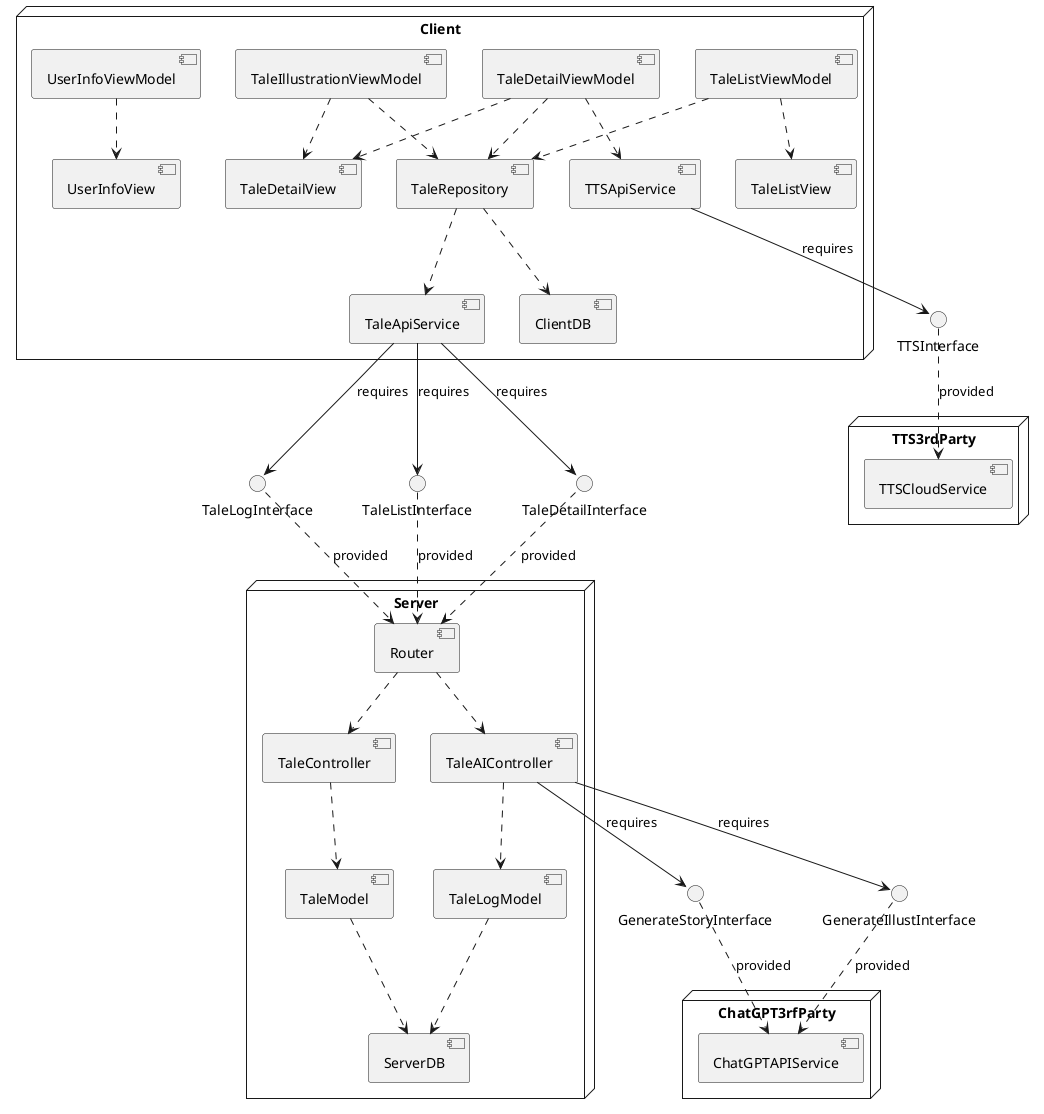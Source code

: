 @startuml lv2_component

node Client{

    component TaleRepository
    component TaleApiService
    component TTSApiService

    component TaleListViewModel
    component TaleDetailViewModel
    component UserInfoViewModel
    component TaleIllustrationViewModel

    component TaleListView
    component TaleDetailView
    component UserInfoView

    component ClientDB
}



node Server {
    component Router
    component TaleController
    component TaleAIController
    component TaleModel
    component TaleLogModel
    component ServerDB
}

node TTS3rdParty {
    component TTSCloudService
}

node ChatGPT3rfParty {
    component ChatGPTAPIService
}

interface TaleListInterface
interface TaleDetailInterface
interface TaleLogInterface
interface TTSInterface

interface GenerateStoryInterface
interface GenerateIllustInterface


Router ..> TaleController
TaleController ..> TaleModel
TaleModel ..> ServerDB

Router ..> TaleAIController
TaleAIController ..> TaleLogModel
TaleLogModel ..> ServerDB

TaleAIController --> GenerateStoryInterface : requires
TaleAIController --> GenerateIllustInterface : requires
GenerateStoryInterface ..> ChatGPTAPIService : provided
GenerateIllustInterface ..> ChatGPTAPIService : provided

TaleRepository ..> ClientDB
TaleRepository ..> TaleApiService
TaleDetailViewModel ..> TTSApiService

TaleListViewModel ..> TaleRepository
TaleDetailViewModel ..> TaleRepository

TaleListViewModel ..> TaleListView
TaleDetailViewModel ..> TaleDetailView

TaleIllustrationViewModel ..> TaleRepository
TaleIllustrationViewModel ..> TaleDetailView

UserInfoViewModel ..> UserInfoView

TTSInterface ..> TTSCloudService : provided
TTSApiService --> TTSInterface : requires

TaleListInterface ..> Router : provided
TaleDetailInterface ..> Router : provided
TaleLogInterface ..> Router : provided
TaleApiService --> TaleListInterface : requires
TaleApiService --> TaleDetailInterface : requires
TaleApiService --> TaleLogInterface : requires


@enduml


